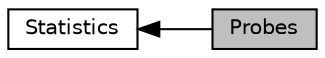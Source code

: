 digraph "Probes"
{
  edge [fontname="Helvetica",fontsize="10",labelfontname="Helvetica",labelfontsize="10"];
  node [fontname="Helvetica",fontsize="10",shape=record];
  rankdir=LR;
  Node0 [label="Probes",height=0.2,width=0.4,color="black", fillcolor="grey75", style="filled", fontcolor="black"];
  Node1 [label="Statistics",height=0.2,width=0.4,color="black", fillcolor="white", style="filled",URL="$d4/d2a/group__stats.html"];
  Node1->Node0 [shape=plaintext, dir="back", style="solid"];
}
